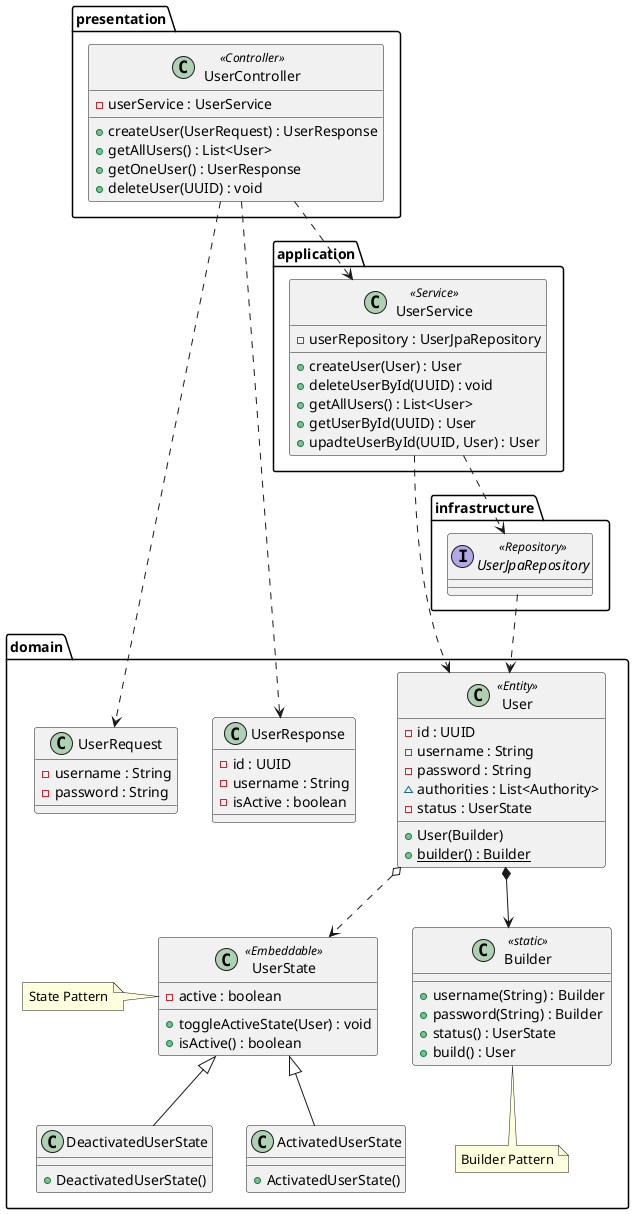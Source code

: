 @startuml User
' !theme resume-light
' !theme cerulean-outline
' !theme sketchy-outline

package domain {
  class User <<Entity>> {
    -id : UUID
    -username : String
    -password : String
    ~authorities : List<Authority>
    -status : UserState
    +User(Builder)
    {static} +builder() : Builder
  }

  class Builder <<static>> {
    +username(String) : Builder
    +password(String) : Builder
    +status() : UserState
    +build() : User
  }

  note bottom of Builder: Builder Pattern

  class UserState <<Embeddable>> {
    -active : boolean
    +toggleActiveState(User) : void
    +isActive() : boolean
  }

  note left of UserState: State Pattern

  class ActivatedUserState extends UserState {
    +ActivatedUserState()
  }

  class DeactivatedUserState extends UserState {
    +DeactivatedUserState()
  }
}

User *--> Builder
User o..> UserState

package domain {
  class UserRequest {
    -username : String
    -password : String
  }

  class UserResponse {
    -id : UUID
    -username : String
    -isActive : boolean
  }
}

package presentation {
  class UserController <<Controller>> {
    -userService : UserService
    +createUser(UserRequest) : UserResponse
    +getAllUsers() : List<User>
    +getOneUser() : UserResponse
    ' +upadteUser() : User
    +deleteUser(UUID) : void
  }
}

package application {
  class UserService <<Service>> {
    -userRepository : UserJpaRepository
    +createUser(User) : User
    +deleteUserById(UUID) : void
    +getAllUsers() : List<User>
    +getUserById(UUID) : User
    +upadteUserById(UUID, User) : User
  }
}

package infrastructure {
  interface UserJpaRepository <<Repository>>
}

UserController ..> UserRequest
UserController ..> UserResponse
UserController ..> UserService
UserService ..> UserJpaRepository
UserService ..> User
UserJpaRepository ..> User

@enduml
